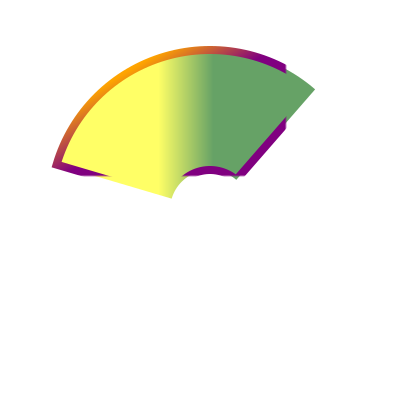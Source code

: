 {
  "$schema": "https://vega.github.io/schema/vega/v5.json",
  "description": "A simple pie chart with embedded data.",
  "background": "white",
  "padding": 5,
  "width": 200,
  "height": 200,
  "style": "view",
  "data": [
    {
      "name": "data_0",
      "values": [
        {
          "startAngle": 5,
          "endAngle": 7,
          "fill": {
            "x1": 0,
            "y1": 1,
            "x2": 1,
            "y2": 1,
            "gradient": "linear",
            "stops": [
              {"offset": 0, "color": "yellow"},
              {"offset": 0.4, "color": "yellow"},
              {"offset": 0.6, "color": "darkgreen"},
              {"offset": 1, "color": "darkgreen"}
            ]
          },
          "stroke": {
            "x1": 0,
            "y1": 0,
            "x2": 1,
            "y2": 1,
            "gradient": "linear",
            "stops": [
              {"offset": 0, "color": "orange"},
              {"offset": 0.4, "color": "orange"},
              {"offset": 0.6, "color": "purple"},
              {"offset": 1, "color": "purple"}
            ]
          }
        },
        {
          "startAngle": 8,
          "endAngle": 9,
          "fill": {
            "x1": 0,
            "y1": 0,
            "x2": 1,
            "y2": 1,
            "gradient": "linear",
            "stops": [
              {"offset": 0, "color": "orange"},
              {"offset": 0.4, "color": "orange"},
              {"offset": 0.6, "color": "purple"},
              {"offset": 1, "color": "purple"}
            ]
          },
          "stroke": {
            "x1": 0,
            "y1": 1,
            "x2": 1,
            "y2": 1,
            "gradient": "linear",
            "stops": [
              {"offset": 0, "color": "yellow"},
              {"offset": 0.4, "color": "yellow"},
              {"offset": 0.6, "color": "darkgreen"},
              {"offset": 1, "color": "darkgreen"}
            ]
          }
        }
      ]
    }
  ],
  "marks": [
    {
      "name": "marks",
      "type": "arc",
      "from": {"data": "data_0"},
      "style": ["arc"],
      "encode": {
        "update": {
          "x": {"value": 100},
          "y": {"value": 100},
          "outerRadius": {"value": 80},
          "innerRadius": {"value": 20},
          "startAngle": {"field": "startAngle"},
          "endAngle": {"field": "endAngle"},
          "fill": {"field": "fill"},
          "fillOpacity": {"value": 0.6},
          "stroke": {"field": "stroke"},
          "strokeWidth": {"value": 4}
        }
      }
    }
  ]
}
